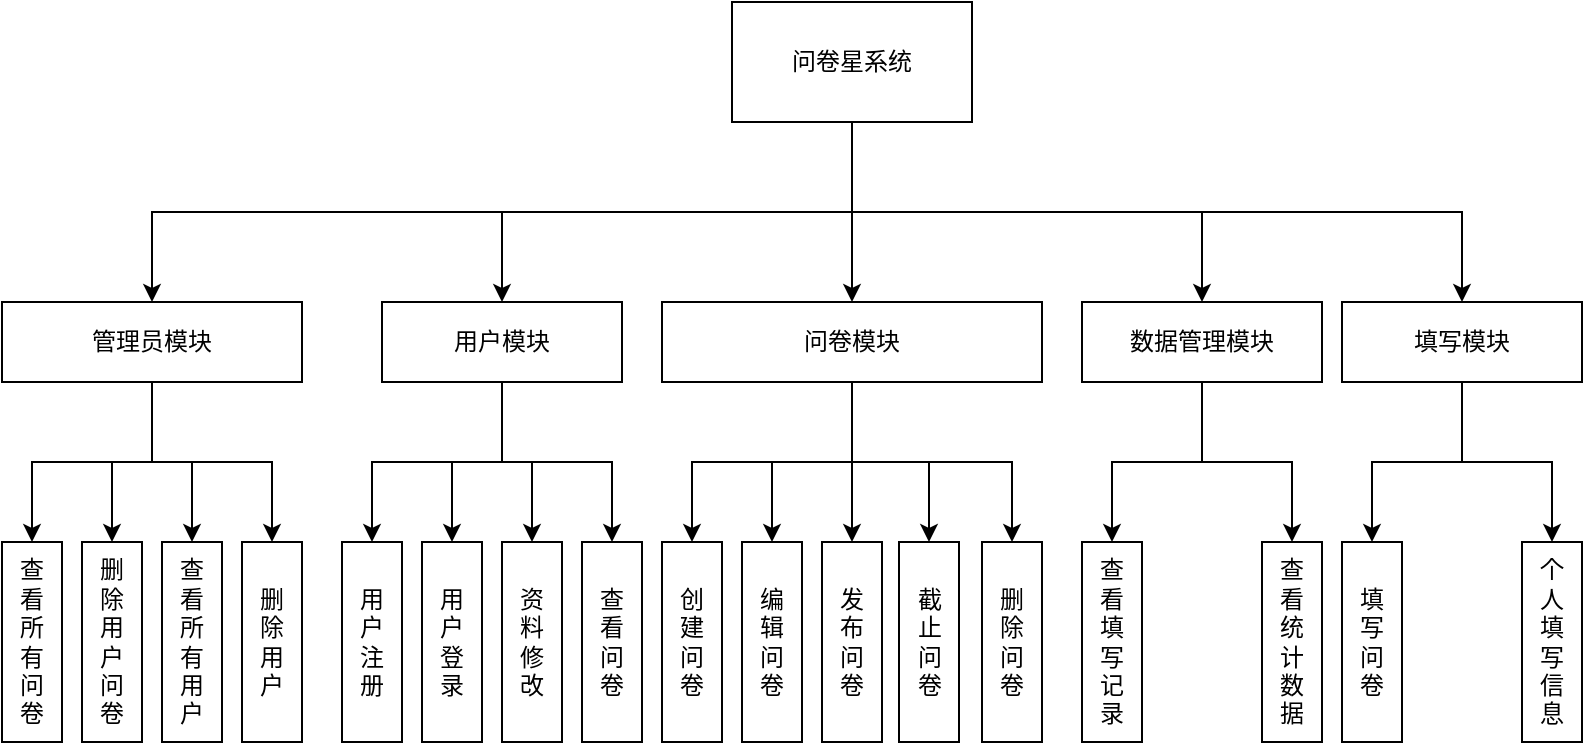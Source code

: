 <mxfile version="24.4.4" type="github">
  <diagram name="第 1 页" id="TPGlx-IJjMsrrqkb_5Jd">
    <mxGraphModel dx="1733" dy="665" grid="1" gridSize="10" guides="1" tooltips="1" connect="1" arrows="1" fold="1" page="1" pageScale="1" pageWidth="827" pageHeight="1169" math="0" shadow="0">
      <root>
        <mxCell id="0" />
        <mxCell id="1" parent="0" />
        <mxCell id="-o6msmimUm7vwaIAHr0_-22" style="edgeStyle=orthogonalEdgeStyle;rounded=0;orthogonalLoop=1;jettySize=auto;html=1;exitX=0.5;exitY=1;exitDx=0;exitDy=0;entryX=0.5;entryY=0;entryDx=0;entryDy=0;" parent="1" source="-o6msmimUm7vwaIAHr0_-1" target="-o6msmimUm7vwaIAHr0_-2" edge="1">
          <mxGeometry relative="1" as="geometry" />
        </mxCell>
        <mxCell id="-o6msmimUm7vwaIAHr0_-23" style="edgeStyle=orthogonalEdgeStyle;rounded=0;orthogonalLoop=1;jettySize=auto;html=1;exitX=0.5;exitY=1;exitDx=0;exitDy=0;entryX=0.5;entryY=0;entryDx=0;entryDy=0;" parent="1" source="-o6msmimUm7vwaIAHr0_-1" target="-o6msmimUm7vwaIAHr0_-3" edge="1">
          <mxGeometry relative="1" as="geometry" />
        </mxCell>
        <mxCell id="-o6msmimUm7vwaIAHr0_-24" style="edgeStyle=orthogonalEdgeStyle;rounded=0;orthogonalLoop=1;jettySize=auto;html=1;exitX=0.5;exitY=1;exitDx=0;exitDy=0;" parent="1" source="-o6msmimUm7vwaIAHr0_-1" target="-o6msmimUm7vwaIAHr0_-5" edge="1">
          <mxGeometry relative="1" as="geometry" />
        </mxCell>
        <mxCell id="-o6msmimUm7vwaIAHr0_-25" style="edgeStyle=orthogonalEdgeStyle;rounded=0;orthogonalLoop=1;jettySize=auto;html=1;exitX=0.5;exitY=1;exitDx=0;exitDy=0;entryX=0.5;entryY=0;entryDx=0;entryDy=0;" parent="1" source="-o6msmimUm7vwaIAHr0_-1" target="-o6msmimUm7vwaIAHr0_-6" edge="1">
          <mxGeometry relative="1" as="geometry" />
        </mxCell>
        <mxCell id="-o6msmimUm7vwaIAHr0_-43" style="edgeStyle=orthogonalEdgeStyle;rounded=0;orthogonalLoop=1;jettySize=auto;html=1;exitX=0.5;exitY=1;exitDx=0;exitDy=0;entryX=0.5;entryY=0;entryDx=0;entryDy=0;" parent="1" source="-o6msmimUm7vwaIAHr0_-1" target="-o6msmimUm7vwaIAHr0_-38" edge="1">
          <mxGeometry relative="1" as="geometry" />
        </mxCell>
        <mxCell id="-o6msmimUm7vwaIAHr0_-1" value="问卷星系统" style="rounded=0;whiteSpace=wrap;html=1;" parent="1" vertex="1">
          <mxGeometry x="315" y="100" width="120" height="60" as="geometry" />
        </mxCell>
        <mxCell id="-o6msmimUm7vwaIAHr0_-26" style="edgeStyle=orthogonalEdgeStyle;rounded=0;orthogonalLoop=1;jettySize=auto;html=1;exitX=0.5;exitY=1;exitDx=0;exitDy=0;entryX=0.5;entryY=0;entryDx=0;entryDy=0;" parent="1" source="-o6msmimUm7vwaIAHr0_-2" target="-o6msmimUm7vwaIAHr0_-9" edge="1">
          <mxGeometry relative="1" as="geometry" />
        </mxCell>
        <mxCell id="-o6msmimUm7vwaIAHr0_-27" style="edgeStyle=orthogonalEdgeStyle;rounded=0;orthogonalLoop=1;jettySize=auto;html=1;exitX=0.5;exitY=1;exitDx=0;exitDy=0;entryX=0.5;entryY=0;entryDx=0;entryDy=0;" parent="1" source="-o6msmimUm7vwaIAHr0_-2" target="-o6msmimUm7vwaIAHr0_-7" edge="1">
          <mxGeometry relative="1" as="geometry" />
        </mxCell>
        <mxCell id="-o6msmimUm7vwaIAHr0_-28" style="edgeStyle=orthogonalEdgeStyle;rounded=0;orthogonalLoop=1;jettySize=auto;html=1;exitX=0.5;exitY=1;exitDx=0;exitDy=0;entryX=0.5;entryY=0;entryDx=0;entryDy=0;" parent="1" source="-o6msmimUm7vwaIAHr0_-2" target="-o6msmimUm7vwaIAHr0_-10" edge="1">
          <mxGeometry relative="1" as="geometry" />
        </mxCell>
        <mxCell id="756B_G3Txo1k5tEtxXgT-2" style="edgeStyle=orthogonalEdgeStyle;rounded=0;orthogonalLoop=1;jettySize=auto;html=1;exitX=0.5;exitY=1;exitDx=0;exitDy=0;entryX=0.5;entryY=0;entryDx=0;entryDy=0;" edge="1" parent="1" source="-o6msmimUm7vwaIAHr0_-2" target="756B_G3Txo1k5tEtxXgT-1">
          <mxGeometry relative="1" as="geometry" />
        </mxCell>
        <mxCell id="-o6msmimUm7vwaIAHr0_-2" value="用户模块" style="rounded=0;whiteSpace=wrap;html=1;" parent="1" vertex="1">
          <mxGeometry x="140" y="250" width="120" height="40" as="geometry" />
        </mxCell>
        <mxCell id="-o6msmimUm7vwaIAHr0_-29" style="edgeStyle=orthogonalEdgeStyle;rounded=0;orthogonalLoop=1;jettySize=auto;html=1;exitX=0.5;exitY=1;exitDx=0;exitDy=0;entryX=0.5;entryY=0;entryDx=0;entryDy=0;" parent="1" source="-o6msmimUm7vwaIAHr0_-3" target="-o6msmimUm7vwaIAHr0_-12" edge="1">
          <mxGeometry relative="1" as="geometry" />
        </mxCell>
        <mxCell id="-o6msmimUm7vwaIAHr0_-30" style="edgeStyle=orthogonalEdgeStyle;rounded=0;orthogonalLoop=1;jettySize=auto;html=1;exitX=0.5;exitY=1;exitDx=0;exitDy=0;entryX=0.5;entryY=0;entryDx=0;entryDy=0;" parent="1" source="-o6msmimUm7vwaIAHr0_-3" target="-o6msmimUm7vwaIAHr0_-13" edge="1">
          <mxGeometry relative="1" as="geometry" />
        </mxCell>
        <mxCell id="-o6msmimUm7vwaIAHr0_-31" style="edgeStyle=orthogonalEdgeStyle;rounded=0;orthogonalLoop=1;jettySize=auto;html=1;exitX=0.5;exitY=1;exitDx=0;exitDy=0;" parent="1" source="-o6msmimUm7vwaIAHr0_-3" target="-o6msmimUm7vwaIAHr0_-14" edge="1">
          <mxGeometry relative="1" as="geometry" />
        </mxCell>
        <mxCell id="-o6msmimUm7vwaIAHr0_-32" style="edgeStyle=orthogonalEdgeStyle;rounded=0;orthogonalLoop=1;jettySize=auto;html=1;exitX=0.5;exitY=1;exitDx=0;exitDy=0;entryX=0.5;entryY=0;entryDx=0;entryDy=0;" parent="1" source="-o6msmimUm7vwaIAHr0_-3" target="-o6msmimUm7vwaIAHr0_-11" edge="1">
          <mxGeometry relative="1" as="geometry" />
        </mxCell>
        <mxCell id="-o6msmimUm7vwaIAHr0_-33" style="edgeStyle=orthogonalEdgeStyle;rounded=0;orthogonalLoop=1;jettySize=auto;html=1;exitX=0.5;exitY=1;exitDx=0;exitDy=0;entryX=0.5;entryY=0;entryDx=0;entryDy=0;" parent="1" source="-o6msmimUm7vwaIAHr0_-3" target="-o6msmimUm7vwaIAHr0_-16" edge="1">
          <mxGeometry relative="1" as="geometry" />
        </mxCell>
        <mxCell id="-o6msmimUm7vwaIAHr0_-3" value="问卷模块" style="rounded=0;whiteSpace=wrap;html=1;" parent="1" vertex="1">
          <mxGeometry x="280" y="250" width="190" height="40" as="geometry" />
        </mxCell>
        <mxCell id="-o6msmimUm7vwaIAHr0_-34" style="edgeStyle=orthogonalEdgeStyle;rounded=0;orthogonalLoop=1;jettySize=auto;html=1;exitX=0.5;exitY=1;exitDx=0;exitDy=0;entryX=0.5;entryY=0;entryDx=0;entryDy=0;" parent="1" source="-o6msmimUm7vwaIAHr0_-5" target="-o6msmimUm7vwaIAHr0_-17" edge="1">
          <mxGeometry relative="1" as="geometry" />
        </mxCell>
        <mxCell id="-o6msmimUm7vwaIAHr0_-35" style="edgeStyle=orthogonalEdgeStyle;rounded=0;orthogonalLoop=1;jettySize=auto;html=1;exitX=0.5;exitY=1;exitDx=0;exitDy=0;entryX=0.5;entryY=0;entryDx=0;entryDy=0;" parent="1" source="-o6msmimUm7vwaIAHr0_-5" target="-o6msmimUm7vwaIAHr0_-18" edge="1">
          <mxGeometry relative="1" as="geometry" />
        </mxCell>
        <mxCell id="-o6msmimUm7vwaIAHr0_-5" value="数据管理模块" style="rounded=0;whiteSpace=wrap;html=1;" parent="1" vertex="1">
          <mxGeometry x="490" y="250" width="120" height="40" as="geometry" />
        </mxCell>
        <mxCell id="-o6msmimUm7vwaIAHr0_-36" style="edgeStyle=orthogonalEdgeStyle;rounded=0;orthogonalLoop=1;jettySize=auto;html=1;exitX=0.5;exitY=1;exitDx=0;exitDy=0;entryX=0.5;entryY=0;entryDx=0;entryDy=0;" parent="1" source="-o6msmimUm7vwaIAHr0_-6" target="-o6msmimUm7vwaIAHr0_-20" edge="1">
          <mxGeometry relative="1" as="geometry" />
        </mxCell>
        <mxCell id="-o6msmimUm7vwaIAHr0_-37" style="edgeStyle=orthogonalEdgeStyle;rounded=0;orthogonalLoop=1;jettySize=auto;html=1;exitX=0.5;exitY=1;exitDx=0;exitDy=0;entryX=0.5;entryY=0;entryDx=0;entryDy=0;" parent="1" source="-o6msmimUm7vwaIAHr0_-6" target="-o6msmimUm7vwaIAHr0_-21" edge="1">
          <mxGeometry relative="1" as="geometry" />
        </mxCell>
        <mxCell id="-o6msmimUm7vwaIAHr0_-6" value="填写模块" style="rounded=0;whiteSpace=wrap;html=1;" parent="1" vertex="1">
          <mxGeometry x="620" y="250" width="120" height="40" as="geometry" />
        </mxCell>
        <mxCell id="-o6msmimUm7vwaIAHr0_-7" value="用&lt;div&gt;户&lt;/div&gt;&lt;div&gt;注&lt;/div&gt;&lt;div&gt;册&lt;/div&gt;" style="rounded=0;whiteSpace=wrap;html=1;" parent="1" vertex="1">
          <mxGeometry x="120" y="370" width="30" height="100" as="geometry" />
        </mxCell>
        <mxCell id="-o6msmimUm7vwaIAHr0_-9" value="用&lt;div&gt;户&lt;/div&gt;&lt;div&gt;登&lt;/div&gt;&lt;div&gt;录&lt;/div&gt;" style="rounded=0;whiteSpace=wrap;html=1;" parent="1" vertex="1">
          <mxGeometry x="160" y="370" width="30" height="100" as="geometry" />
        </mxCell>
        <mxCell id="-o6msmimUm7vwaIAHr0_-10" value="&lt;div&gt;资&lt;/div&gt;&lt;div&gt;料&lt;/div&gt;&lt;div&gt;修&lt;/div&gt;&lt;div&gt;改&lt;/div&gt;" style="rounded=0;whiteSpace=wrap;html=1;" parent="1" vertex="1">
          <mxGeometry x="200" y="370" width="30" height="100" as="geometry" />
        </mxCell>
        <mxCell id="-o6msmimUm7vwaIAHr0_-11" value="&lt;span style=&quot;background-color: initial;&quot;&gt;截&lt;/span&gt;&lt;div&gt;&lt;span style=&quot;background-color: initial;&quot;&gt;止&lt;/span&gt;&lt;/div&gt;&lt;div&gt;&lt;span style=&quot;background-color: initial;&quot;&gt;问&lt;/span&gt;&lt;div&gt;卷&lt;/div&gt;&lt;/div&gt;" style="rounded=0;whiteSpace=wrap;html=1;" parent="1" vertex="1">
          <mxGeometry x="398.5" y="370" width="30" height="100" as="geometry" />
        </mxCell>
        <mxCell id="-o6msmimUm7vwaIAHr0_-12" value="创&lt;div&gt;建&lt;/div&gt;&lt;div&gt;问&lt;/div&gt;&lt;div&gt;卷&lt;/div&gt;" style="rounded=0;whiteSpace=wrap;html=1;" parent="1" vertex="1">
          <mxGeometry x="280" y="370" width="30" height="100" as="geometry" />
        </mxCell>
        <mxCell id="-o6msmimUm7vwaIAHr0_-13" value="编&lt;div&gt;辑&lt;/div&gt;&lt;div&gt;问&lt;/div&gt;&lt;div&gt;卷&lt;/div&gt;" style="rounded=0;whiteSpace=wrap;html=1;" parent="1" vertex="1">
          <mxGeometry x="320" y="370" width="30" height="100" as="geometry" />
        </mxCell>
        <mxCell id="-o6msmimUm7vwaIAHr0_-14" value="&lt;div&gt;发&lt;/div&gt;&lt;div&gt;布&lt;/div&gt;&lt;div&gt;问&lt;/div&gt;&lt;div&gt;卷&lt;/div&gt;" style="rounded=0;whiteSpace=wrap;html=1;" parent="1" vertex="1">
          <mxGeometry x="360" y="370" width="30" height="100" as="geometry" />
        </mxCell>
        <mxCell id="-o6msmimUm7vwaIAHr0_-16" value="删&lt;div&gt;除&lt;/div&gt;&lt;div&gt;问&lt;/div&gt;&lt;div&gt;卷&lt;/div&gt;" style="rounded=0;whiteSpace=wrap;html=1;" parent="1" vertex="1">
          <mxGeometry x="440" y="370" width="30" height="100" as="geometry" />
        </mxCell>
        <mxCell id="-o6msmimUm7vwaIAHr0_-17" value="查&lt;div&gt;看&lt;/div&gt;&lt;div&gt;填&lt;/div&gt;&lt;div&gt;写&lt;/div&gt;&lt;div&gt;记&lt;/div&gt;&lt;div&gt;录&lt;/div&gt;" style="rounded=0;whiteSpace=wrap;html=1;" parent="1" vertex="1">
          <mxGeometry x="490" y="370" width="30" height="100" as="geometry" />
        </mxCell>
        <mxCell id="-o6msmimUm7vwaIAHr0_-18" value="查&lt;div&gt;看&lt;/div&gt;&lt;div&gt;统&lt;/div&gt;&lt;div&gt;计&lt;/div&gt;&lt;div&gt;数&lt;/div&gt;&lt;div&gt;据&lt;/div&gt;" style="rounded=0;whiteSpace=wrap;html=1;" parent="1" vertex="1">
          <mxGeometry x="580" y="370" width="30" height="100" as="geometry" />
        </mxCell>
        <mxCell id="-o6msmimUm7vwaIAHr0_-20" value="填&lt;div&gt;写&lt;/div&gt;&lt;div&gt;问&lt;/div&gt;&lt;div&gt;卷&lt;/div&gt;" style="rounded=0;whiteSpace=wrap;html=1;" parent="1" vertex="1">
          <mxGeometry x="620" y="370" width="30" height="100" as="geometry" />
        </mxCell>
        <mxCell id="-o6msmimUm7vwaIAHr0_-21" value="个&lt;div&gt;人&lt;/div&gt;&lt;div&gt;填&lt;/div&gt;&lt;div&gt;写&lt;/div&gt;&lt;div&gt;信&lt;/div&gt;&lt;div&gt;息&lt;/div&gt;" style="rounded=0;whiteSpace=wrap;html=1;" parent="1" vertex="1">
          <mxGeometry x="710" y="370" width="30" height="100" as="geometry" />
        </mxCell>
        <mxCell id="-o6msmimUm7vwaIAHr0_-44" style="edgeStyle=orthogonalEdgeStyle;rounded=0;orthogonalLoop=1;jettySize=auto;html=1;exitX=0.5;exitY=1;exitDx=0;exitDy=0;" parent="1" source="-o6msmimUm7vwaIAHr0_-38" target="-o6msmimUm7vwaIAHr0_-39" edge="1">
          <mxGeometry relative="1" as="geometry" />
        </mxCell>
        <mxCell id="-o6msmimUm7vwaIAHr0_-45" style="edgeStyle=orthogonalEdgeStyle;rounded=0;orthogonalLoop=1;jettySize=auto;html=1;exitX=0.5;exitY=1;exitDx=0;exitDy=0;entryX=0.5;entryY=0;entryDx=0;entryDy=0;" parent="1" source="-o6msmimUm7vwaIAHr0_-38" target="-o6msmimUm7vwaIAHr0_-40" edge="1">
          <mxGeometry relative="1" as="geometry" />
        </mxCell>
        <mxCell id="-o6msmimUm7vwaIAHr0_-46" style="edgeStyle=orthogonalEdgeStyle;rounded=0;orthogonalLoop=1;jettySize=auto;html=1;exitX=0.5;exitY=1;exitDx=0;exitDy=0;entryX=0.5;entryY=0;entryDx=0;entryDy=0;" parent="1" source="-o6msmimUm7vwaIAHr0_-38" target="-o6msmimUm7vwaIAHr0_-41" edge="1">
          <mxGeometry relative="1" as="geometry" />
        </mxCell>
        <mxCell id="-o6msmimUm7vwaIAHr0_-47" style="edgeStyle=orthogonalEdgeStyle;rounded=0;orthogonalLoop=1;jettySize=auto;html=1;exitX=0.5;exitY=1;exitDx=0;exitDy=0;entryX=0.5;entryY=0;entryDx=0;entryDy=0;" parent="1" source="-o6msmimUm7vwaIAHr0_-38" target="-o6msmimUm7vwaIAHr0_-42" edge="1">
          <mxGeometry relative="1" as="geometry" />
        </mxCell>
        <mxCell id="-o6msmimUm7vwaIAHr0_-38" value="管理员模块" style="rounded=0;whiteSpace=wrap;html=1;" parent="1" vertex="1">
          <mxGeometry x="-50" y="250" width="150" height="40" as="geometry" />
        </mxCell>
        <mxCell id="-o6msmimUm7vwaIAHr0_-39" value="查&lt;div&gt;看&lt;/div&gt;&lt;div&gt;所&lt;/div&gt;&lt;div&gt;有&lt;/div&gt;&lt;div&gt;问&lt;/div&gt;&lt;div&gt;卷&lt;/div&gt;" style="rounded=0;whiteSpace=wrap;html=1;" parent="1" vertex="1">
          <mxGeometry x="-50" y="370" width="30" height="100" as="geometry" />
        </mxCell>
        <mxCell id="-o6msmimUm7vwaIAHr0_-40" value="删&lt;div&gt;除&lt;/div&gt;&lt;div&gt;用&lt;/div&gt;&lt;div&gt;户&lt;/div&gt;&lt;div&gt;问&lt;/div&gt;&lt;div&gt;卷&lt;/div&gt;" style="rounded=0;whiteSpace=wrap;html=1;" parent="1" vertex="1">
          <mxGeometry x="-10" y="370" width="30" height="100" as="geometry" />
        </mxCell>
        <mxCell id="-o6msmimUm7vwaIAHr0_-41" value="查&lt;div&gt;看&lt;/div&gt;&lt;div&gt;所&lt;/div&gt;&lt;div&gt;有&lt;/div&gt;&lt;div&gt;用&lt;/div&gt;&lt;div&gt;户&lt;/div&gt;" style="rounded=0;whiteSpace=wrap;html=1;" parent="1" vertex="1">
          <mxGeometry x="30" y="370" width="30" height="100" as="geometry" />
        </mxCell>
        <mxCell id="-o6msmimUm7vwaIAHr0_-42" value="删&lt;div&gt;除&lt;/div&gt;&lt;div&gt;用&lt;/div&gt;&lt;div&gt;户&lt;/div&gt;" style="rounded=0;whiteSpace=wrap;html=1;" parent="1" vertex="1">
          <mxGeometry x="70" y="370" width="30" height="100" as="geometry" />
        </mxCell>
        <mxCell id="756B_G3Txo1k5tEtxXgT-1" value="查&lt;div&gt;看&lt;/div&gt;&lt;div&gt;问&lt;/div&gt;&lt;div&gt;卷&lt;/div&gt;" style="rounded=0;whiteSpace=wrap;html=1;" vertex="1" parent="1">
          <mxGeometry x="240" y="370" width="30" height="100" as="geometry" />
        </mxCell>
      </root>
    </mxGraphModel>
  </diagram>
</mxfile>
